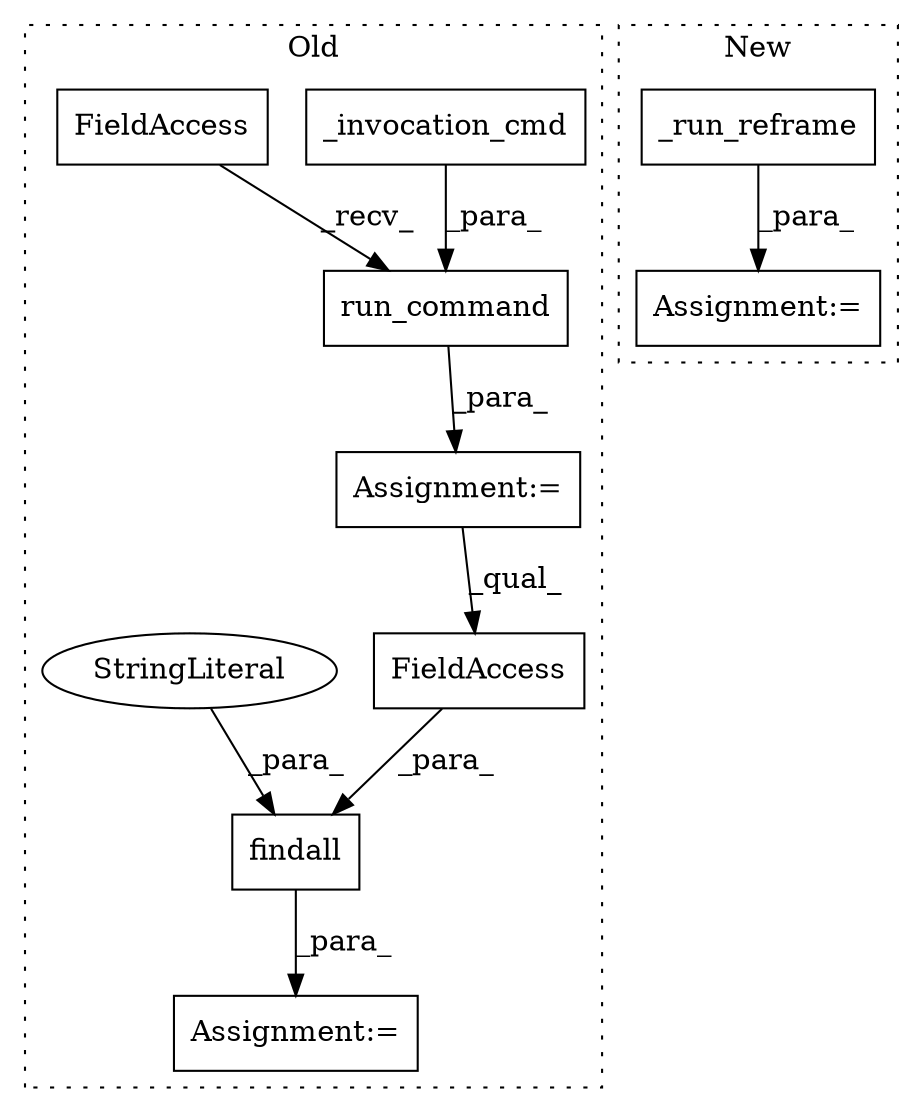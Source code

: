 digraph G {
subgraph cluster0 {
1 [label="_invocation_cmd" a="32" s="5384" l="17" shape="box"];
3 [label="run_command" a="32" s="5367,5401" l="12,1" shape="box"];
4 [label="FieldAccess" a="22" s="5348" l="7" shape="box"];
6 [label="Assignment:=" a="7" s="5347" l="1" shape="box"];
7 [label="FieldAccess" a="22" s="5618" l="14" shape="box"];
8 [label="Assignment:=" a="7" s="5559" l="1" shape="box"];
9 [label="findall" a="32" s="5563,5632" l="8,1" shape="box"];
10 [label="StringLiteral" a="45" s="5571" l="46" shape="ellipse"];
label = "Old";
style="dotted";
}
subgraph cluster1 {
2 [label="_run_reframe" a="32" s="6547" l="14" shape="box"];
5 [label="Assignment:=" a="7" s="6540" l="2" shape="box"];
label = "New";
style="dotted";
}
1 -> 3 [label="_para_"];
2 -> 5 [label="_para_"];
3 -> 6 [label="_para_"];
4 -> 3 [label="_recv_"];
6 -> 7 [label="_qual_"];
7 -> 9 [label="_para_"];
9 -> 8 [label="_para_"];
10 -> 9 [label="_para_"];
}